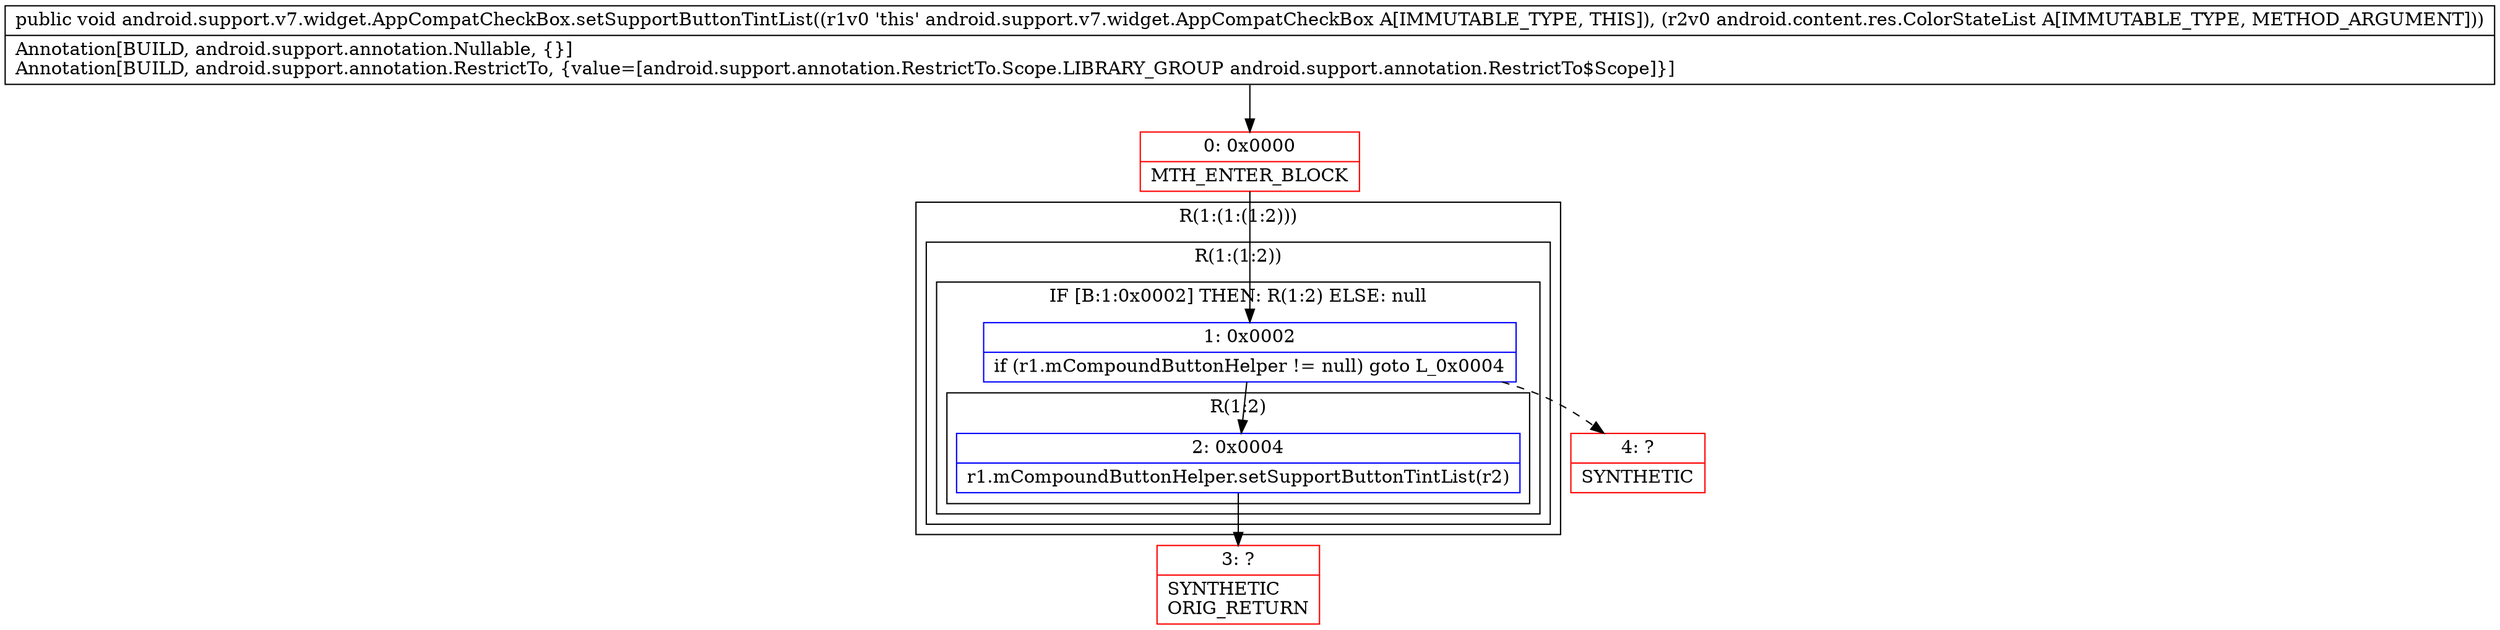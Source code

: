 digraph "CFG forandroid.support.v7.widget.AppCompatCheckBox.setSupportButtonTintList(Landroid\/content\/res\/ColorStateList;)V" {
subgraph cluster_Region_1814112366 {
label = "R(1:(1:(1:2)))";
node [shape=record,color=blue];
subgraph cluster_Region_1427923360 {
label = "R(1:(1:2))";
node [shape=record,color=blue];
subgraph cluster_IfRegion_1707166424 {
label = "IF [B:1:0x0002] THEN: R(1:2) ELSE: null";
node [shape=record,color=blue];
Node_1 [shape=record,label="{1\:\ 0x0002|if (r1.mCompoundButtonHelper != null) goto L_0x0004\l}"];
subgraph cluster_Region_123066162 {
label = "R(1:2)";
node [shape=record,color=blue];
Node_2 [shape=record,label="{2\:\ 0x0004|r1.mCompoundButtonHelper.setSupportButtonTintList(r2)\l}"];
}
}
}
}
Node_0 [shape=record,color=red,label="{0\:\ 0x0000|MTH_ENTER_BLOCK\l}"];
Node_3 [shape=record,color=red,label="{3\:\ ?|SYNTHETIC\lORIG_RETURN\l}"];
Node_4 [shape=record,color=red,label="{4\:\ ?|SYNTHETIC\l}"];
MethodNode[shape=record,label="{public void android.support.v7.widget.AppCompatCheckBox.setSupportButtonTintList((r1v0 'this' android.support.v7.widget.AppCompatCheckBox A[IMMUTABLE_TYPE, THIS]), (r2v0 android.content.res.ColorStateList A[IMMUTABLE_TYPE, METHOD_ARGUMENT]))  | Annotation[BUILD, android.support.annotation.Nullable, \{\}]\lAnnotation[BUILD, android.support.annotation.RestrictTo, \{value=[android.support.annotation.RestrictTo.Scope.LIBRARY_GROUP android.support.annotation.RestrictTo$Scope]\}]\l}"];
MethodNode -> Node_0;
Node_1 -> Node_2;
Node_1 -> Node_4[style=dashed];
Node_2 -> Node_3;
Node_0 -> Node_1;
}

